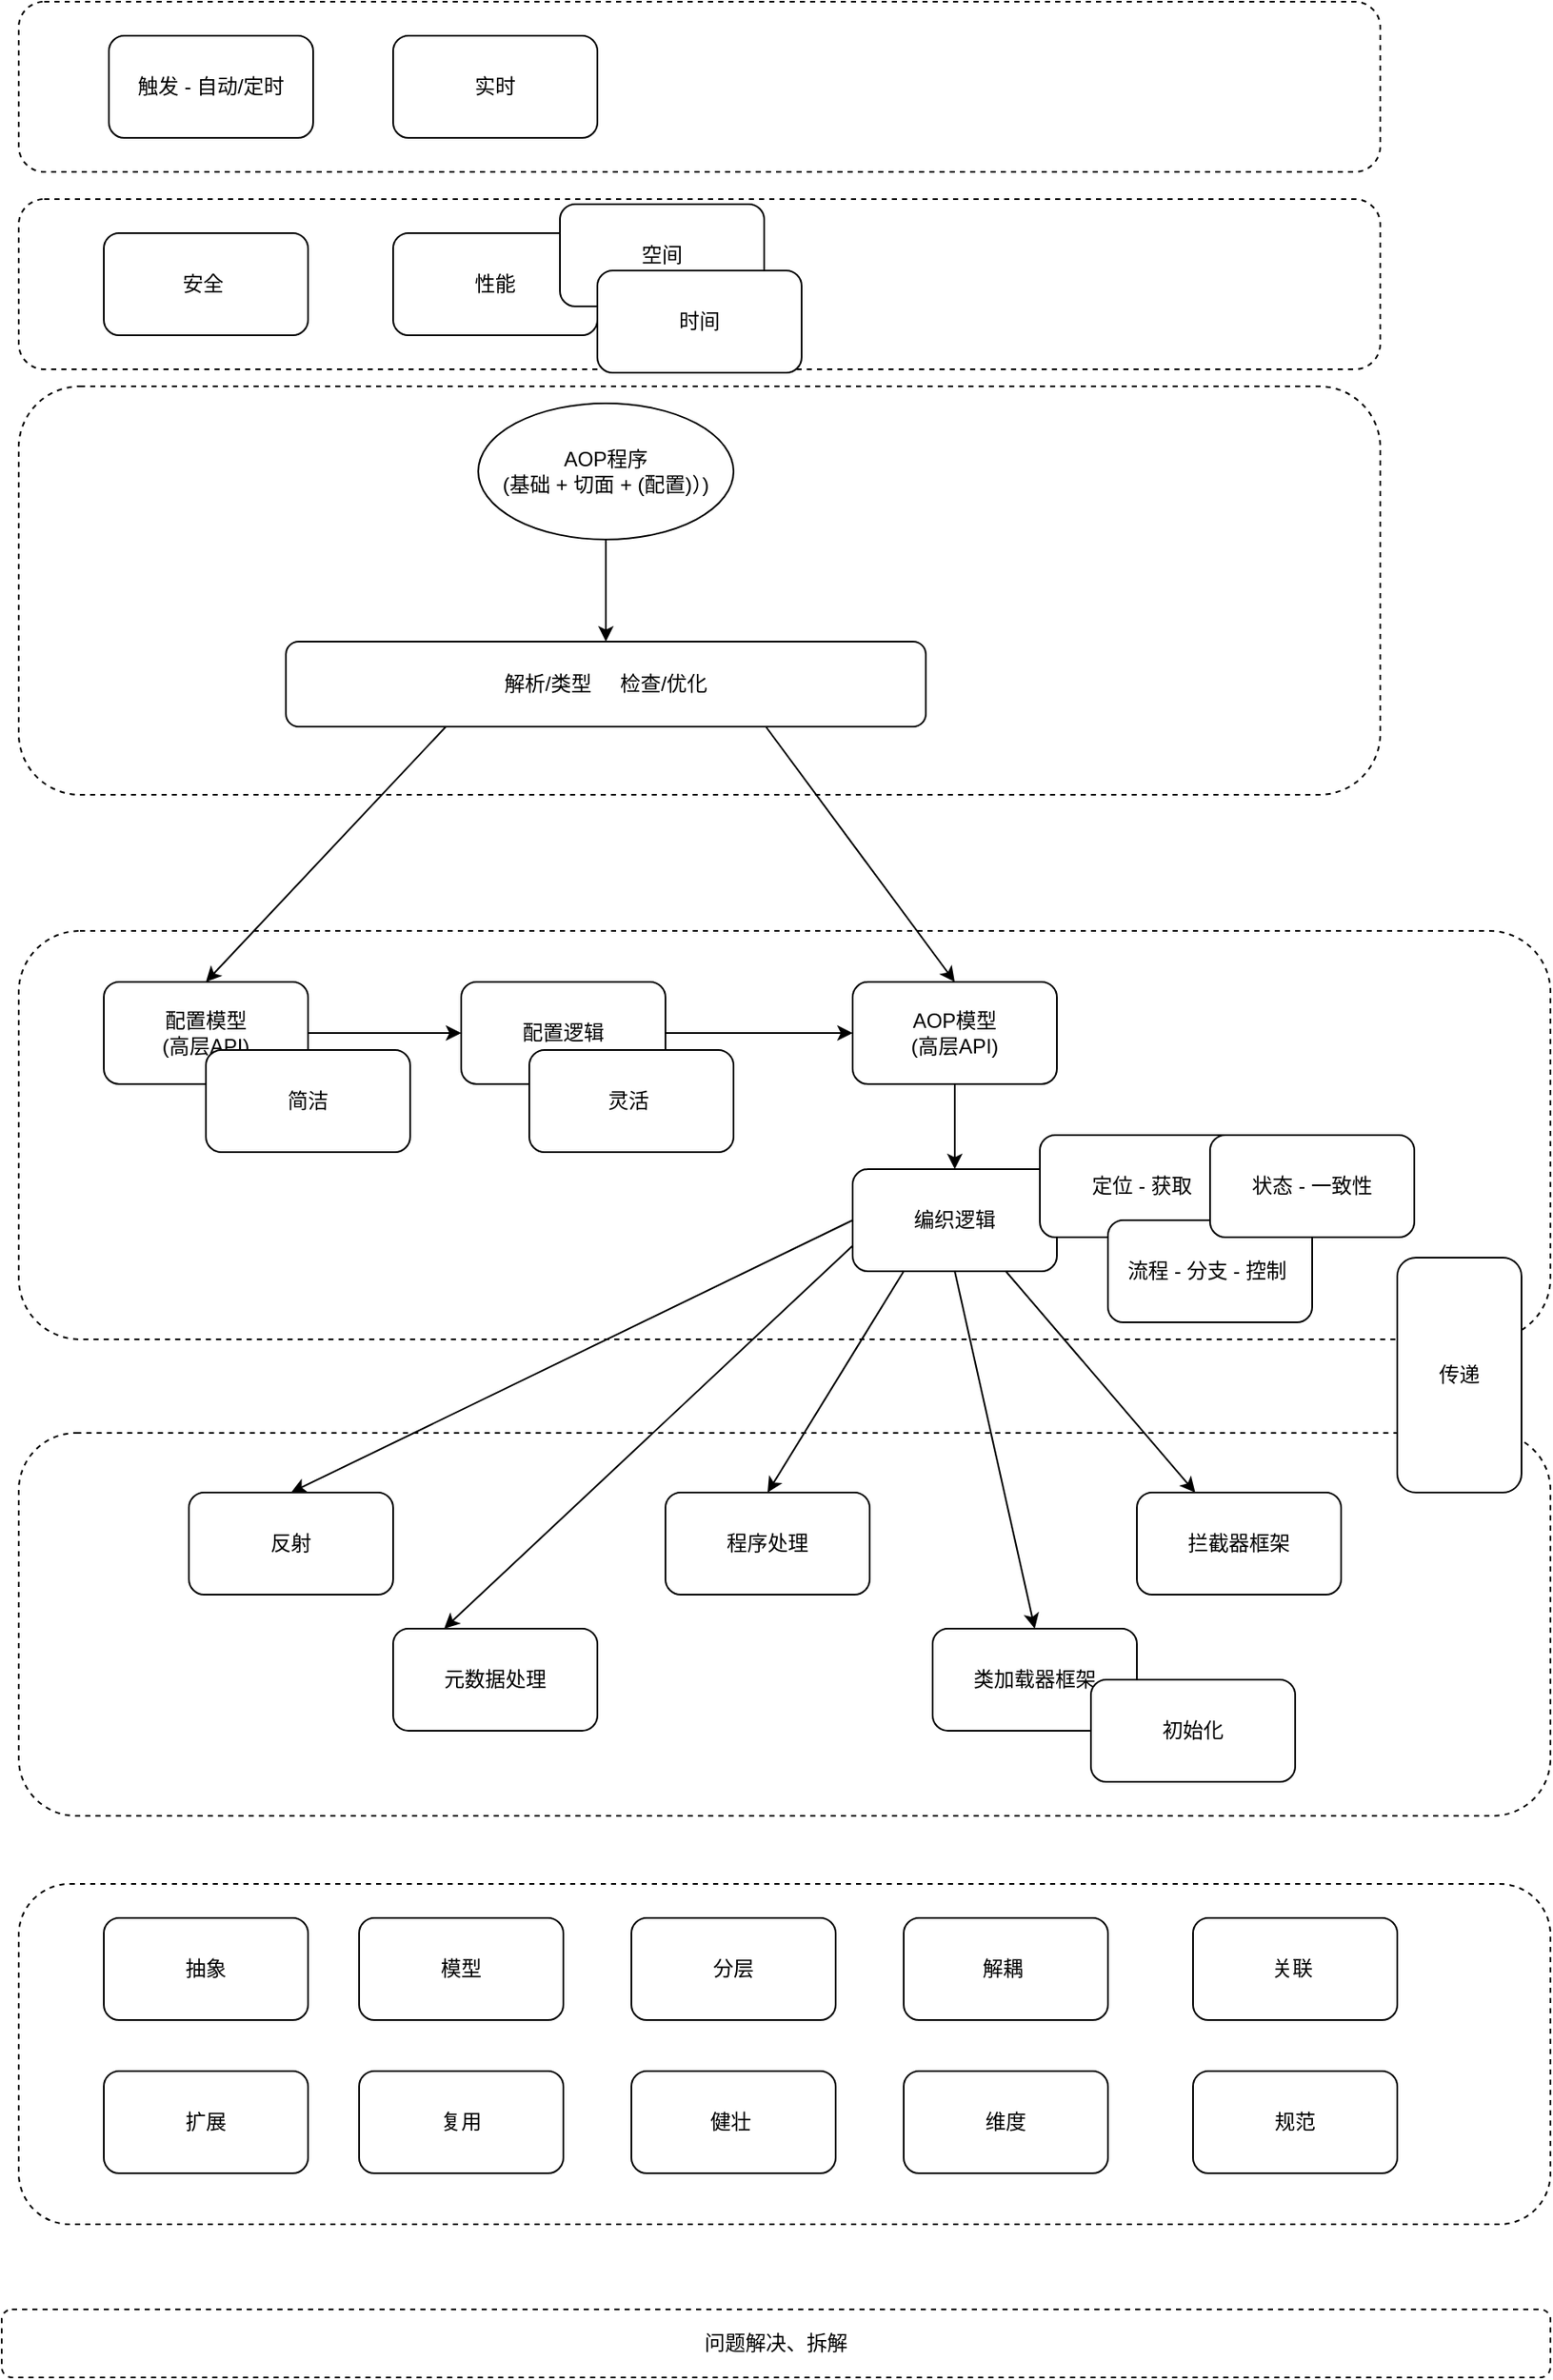 <mxfile version="20.4.1" type="github">
  <diagram id="dLJF8hu0CTlLtpmpikTK" name="第 1 页">
    <mxGraphModel dx="1701" dy="1679" grid="0" gridSize="10" guides="1" tooltips="1" connect="1" arrows="1" fold="1" page="0" pageScale="1" pageWidth="400000" pageHeight="300000" background="none" math="0" shadow="0">
      <root>
        <object label="" id="0">
          <mxCell />
        </object>
        <mxCell id="1" parent="0" />
        <mxCell id="nBRENO93UHK_5qLg-1Hb-14" value="" style="rounded=1;whiteSpace=wrap;html=1;dashed=1;" parent="1" vertex="1">
          <mxGeometry x="50" y="-230" width="800" height="240" as="geometry" />
        </mxCell>
        <mxCell id="nBRENO93UHK_5qLg-1Hb-13" value="" style="rounded=1;whiteSpace=wrap;html=1;dashed=1;" parent="1" vertex="1">
          <mxGeometry x="50" y="90" width="900" height="240" as="geometry" />
        </mxCell>
        <mxCell id="nBRENO93UHK_5qLg-1Hb-12" value="" style="rounded=1;whiteSpace=wrap;html=1;dashed=1;" parent="1" vertex="1">
          <mxGeometry x="50" y="385" width="900" height="225" as="geometry" />
        </mxCell>
        <mxCell id="nBRENO93UHK_5qLg-1Hb-1" value="反射" style="rounded=1;whiteSpace=wrap;html=1;" parent="1" vertex="1">
          <mxGeometry x="150" y="420" width="120" height="60" as="geometry" />
        </mxCell>
        <mxCell id="nBRENO93UHK_5qLg-1Hb-2" value="元数据处理" style="rounded=1;whiteSpace=wrap;html=1;" parent="1" vertex="1">
          <mxGeometry x="270" y="500" width="120" height="60" as="geometry" />
        </mxCell>
        <mxCell id="nBRENO93UHK_5qLg-1Hb-3" value="程序处理" style="rounded=1;whiteSpace=wrap;html=1;" parent="1" vertex="1">
          <mxGeometry x="430" y="420" width="120" height="60" as="geometry" />
        </mxCell>
        <mxCell id="nBRENO93UHK_5qLg-1Hb-4" value="拦截器框架" style="rounded=1;whiteSpace=wrap;html=1;" parent="1" vertex="1">
          <mxGeometry x="707" y="420" width="120" height="60" as="geometry" />
        </mxCell>
        <mxCell id="nBRENO93UHK_5qLg-1Hb-5" value="类加载器框架" style="rounded=1;whiteSpace=wrap;html=1;" parent="1" vertex="1">
          <mxGeometry x="587" y="500" width="120" height="60" as="geometry" />
        </mxCell>
        <mxCell id="nBRENO93UHK_5qLg-1Hb-23" style="edgeStyle=none;rounded=0;orthogonalLoop=1;jettySize=auto;html=1;exitX=0;exitY=0.5;exitDx=0;exitDy=0;entryX=0.5;entryY=0;entryDx=0;entryDy=0;" parent="1" source="nBRENO93UHK_5qLg-1Hb-6" target="nBRENO93UHK_5qLg-1Hb-1" edge="1">
          <mxGeometry relative="1" as="geometry" />
        </mxCell>
        <mxCell id="nBRENO93UHK_5qLg-1Hb-24" style="edgeStyle=none;rounded=0;orthogonalLoop=1;jettySize=auto;html=1;exitX=0;exitY=0.75;exitDx=0;exitDy=0;entryX=0.25;entryY=0;entryDx=0;entryDy=0;" parent="1" source="nBRENO93UHK_5qLg-1Hb-6" target="nBRENO93UHK_5qLg-1Hb-2" edge="1">
          <mxGeometry relative="1" as="geometry" />
        </mxCell>
        <mxCell id="nBRENO93UHK_5qLg-1Hb-25" style="edgeStyle=none;rounded=0;orthogonalLoop=1;jettySize=auto;html=1;exitX=0.25;exitY=1;exitDx=0;exitDy=0;entryX=0.5;entryY=0;entryDx=0;entryDy=0;" parent="1" source="nBRENO93UHK_5qLg-1Hb-6" target="nBRENO93UHK_5qLg-1Hb-3" edge="1">
          <mxGeometry relative="1" as="geometry" />
        </mxCell>
        <mxCell id="nBRENO93UHK_5qLg-1Hb-26" style="edgeStyle=none;rounded=0;orthogonalLoop=1;jettySize=auto;html=1;exitX=0.5;exitY=1;exitDx=0;exitDy=0;entryX=0.5;entryY=0;entryDx=0;entryDy=0;" parent="1" source="nBRENO93UHK_5qLg-1Hb-6" target="nBRENO93UHK_5qLg-1Hb-5" edge="1">
          <mxGeometry relative="1" as="geometry" />
        </mxCell>
        <mxCell id="nBRENO93UHK_5qLg-1Hb-27" style="edgeStyle=none;rounded=0;orthogonalLoop=1;jettySize=auto;html=1;exitX=0.75;exitY=1;exitDx=0;exitDy=0;" parent="1" source="nBRENO93UHK_5qLg-1Hb-6" target="nBRENO93UHK_5qLg-1Hb-4" edge="1">
          <mxGeometry relative="1" as="geometry" />
        </mxCell>
        <mxCell id="nBRENO93UHK_5qLg-1Hb-6" value="编织逻辑" style="rounded=1;whiteSpace=wrap;html=1;" parent="1" vertex="1">
          <mxGeometry x="540" y="230" width="120" height="60" as="geometry" />
        </mxCell>
        <mxCell id="nBRENO93UHK_5qLg-1Hb-22" style="edgeStyle=none;rounded=0;orthogonalLoop=1;jettySize=auto;html=1;exitX=0.5;exitY=1;exitDx=0;exitDy=0;" parent="1" source="nBRENO93UHK_5qLg-1Hb-7" target="nBRENO93UHK_5qLg-1Hb-6" edge="1">
          <mxGeometry relative="1" as="geometry" />
        </mxCell>
        <mxCell id="nBRENO93UHK_5qLg-1Hb-7" value="AOP模型&lt;br&gt;(高层API)" style="rounded=1;whiteSpace=wrap;html=1;" parent="1" vertex="1">
          <mxGeometry x="540" y="120" width="120" height="60" as="geometry" />
        </mxCell>
        <mxCell id="nBRENO93UHK_5qLg-1Hb-21" style="edgeStyle=none;rounded=0;orthogonalLoop=1;jettySize=auto;html=1;exitX=1;exitY=0.5;exitDx=0;exitDy=0;" parent="1" source="nBRENO93UHK_5qLg-1Hb-8" target="nBRENO93UHK_5qLg-1Hb-7" edge="1">
          <mxGeometry relative="1" as="geometry" />
        </mxCell>
        <mxCell id="nBRENO93UHK_5qLg-1Hb-8" value="配置逻辑" style="rounded=1;whiteSpace=wrap;html=1;" parent="1" vertex="1">
          <mxGeometry x="310" y="120" width="120" height="60" as="geometry" />
        </mxCell>
        <mxCell id="nBRENO93UHK_5qLg-1Hb-20" style="edgeStyle=none;rounded=0;orthogonalLoop=1;jettySize=auto;html=1;exitX=1;exitY=0.5;exitDx=0;exitDy=0;" parent="1" source="nBRENO93UHK_5qLg-1Hb-9" target="nBRENO93UHK_5qLg-1Hb-8" edge="1">
          <mxGeometry relative="1" as="geometry" />
        </mxCell>
        <mxCell id="nBRENO93UHK_5qLg-1Hb-9" value="配置模型&lt;br&gt;(高层API)" style="rounded=1;whiteSpace=wrap;html=1;" parent="1" vertex="1">
          <mxGeometry x="100" y="120" width="120" height="60" as="geometry" />
        </mxCell>
        <mxCell id="nBRENO93UHK_5qLg-1Hb-18" style="edgeStyle=none;rounded=0;orthogonalLoop=1;jettySize=auto;html=1;exitX=0.25;exitY=1;exitDx=0;exitDy=0;entryX=0.5;entryY=0;entryDx=0;entryDy=0;" parent="1" source="nBRENO93UHK_5qLg-1Hb-10" target="nBRENO93UHK_5qLg-1Hb-9" edge="1">
          <mxGeometry relative="1" as="geometry" />
        </mxCell>
        <mxCell id="nBRENO93UHK_5qLg-1Hb-19" style="edgeStyle=none;rounded=0;orthogonalLoop=1;jettySize=auto;html=1;exitX=0.75;exitY=1;exitDx=0;exitDy=0;entryX=0.5;entryY=0;entryDx=0;entryDy=0;" parent="1" source="nBRENO93UHK_5qLg-1Hb-10" target="nBRENO93UHK_5qLg-1Hb-7" edge="1">
          <mxGeometry relative="1" as="geometry" />
        </mxCell>
        <mxCell id="nBRENO93UHK_5qLg-1Hb-10" value="解析/类型&amp;nbsp; &amp;nbsp; &amp;nbsp;检查/优化" style="rounded=1;whiteSpace=wrap;html=1;" parent="1" vertex="1">
          <mxGeometry x="207" y="-80" width="376" height="50" as="geometry" />
        </mxCell>
        <mxCell id="nBRENO93UHK_5qLg-1Hb-15" style="edgeStyle=orthogonalEdgeStyle;rounded=0;orthogonalLoop=1;jettySize=auto;html=1;exitX=0.5;exitY=1;exitDx=0;exitDy=0;" parent="1" source="nBRENO93UHK_5qLg-1Hb-11" target="nBRENO93UHK_5qLg-1Hb-10" edge="1">
          <mxGeometry relative="1" as="geometry" />
        </mxCell>
        <mxCell id="nBRENO93UHK_5qLg-1Hb-11" value="AOP程序&lt;br&gt;(基础 + 切面 + (配置)）)" style="ellipse;whiteSpace=wrap;html=1;" parent="1" vertex="1">
          <mxGeometry x="320" y="-220" width="150" height="80" as="geometry" />
        </mxCell>
        <mxCell id="D3Y1E2DAPZv4rV_gOEr5-1" value="问题解决、拆解" style="rounded=1;whiteSpace=wrap;html=1;dashed=1;" vertex="1" parent="1">
          <mxGeometry x="40" y="900" width="910" height="40" as="geometry" />
        </mxCell>
        <mxCell id="D3Y1E2DAPZv4rV_gOEr5-2" value="" style="rounded=1;whiteSpace=wrap;html=1;dashed=1;" vertex="1" parent="1">
          <mxGeometry x="50" y="650" width="900" height="200" as="geometry" />
        </mxCell>
        <mxCell id="D3Y1E2DAPZv4rV_gOEr5-3" value="抽象" style="rounded=1;whiteSpace=wrap;html=1;" vertex="1" parent="1">
          <mxGeometry x="100" y="670" width="120" height="60" as="geometry" />
        </mxCell>
        <mxCell id="D3Y1E2DAPZv4rV_gOEr5-4" value="模型" style="rounded=1;whiteSpace=wrap;html=1;" vertex="1" parent="1">
          <mxGeometry x="250" y="670" width="120" height="60" as="geometry" />
        </mxCell>
        <mxCell id="D3Y1E2DAPZv4rV_gOEr5-5" value="初始化" style="rounded=1;whiteSpace=wrap;html=1;" vertex="1" parent="1">
          <mxGeometry x="680" y="530" width="120" height="60" as="geometry" />
        </mxCell>
        <mxCell id="D3Y1E2DAPZv4rV_gOEr5-6" value="分层" style="rounded=1;whiteSpace=wrap;html=1;" vertex="1" parent="1">
          <mxGeometry x="410" y="670" width="120" height="60" as="geometry" />
        </mxCell>
        <mxCell id="D3Y1E2DAPZv4rV_gOEr5-8" value="定位 - 获取" style="rounded=1;whiteSpace=wrap;html=1;" vertex="1" parent="1">
          <mxGeometry x="650" y="210" width="120" height="60" as="geometry" />
        </mxCell>
        <mxCell id="D3Y1E2DAPZv4rV_gOEr5-9" value="流程 - 分支 - 控制&amp;nbsp;" style="rounded=1;whiteSpace=wrap;html=1;" vertex="1" parent="1">
          <mxGeometry x="690" y="260" width="120" height="60" as="geometry" />
        </mxCell>
        <mxCell id="D3Y1E2DAPZv4rV_gOEr5-10" value="状态 - 一致性" style="rounded=1;whiteSpace=wrap;html=1;" vertex="1" parent="1">
          <mxGeometry x="750" y="210" width="120" height="60" as="geometry" />
        </mxCell>
        <mxCell id="D3Y1E2DAPZv4rV_gOEr5-11" value="解耦&amp;nbsp;" style="rounded=1;whiteSpace=wrap;html=1;" vertex="1" parent="1">
          <mxGeometry x="570" y="670" width="120" height="60" as="geometry" />
        </mxCell>
        <mxCell id="D3Y1E2DAPZv4rV_gOEr5-12" value="" style="rounded=1;whiteSpace=wrap;html=1;dashed=1;" vertex="1" parent="1">
          <mxGeometry x="50" y="-456" width="800" height="100" as="geometry" />
        </mxCell>
        <mxCell id="D3Y1E2DAPZv4rV_gOEr5-13" value="触发 - 自动/定时&lt;br&gt;" style="rounded=1;whiteSpace=wrap;html=1;" vertex="1" parent="1">
          <mxGeometry x="103" y="-436" width="120" height="60" as="geometry" />
        </mxCell>
        <mxCell id="D3Y1E2DAPZv4rV_gOEr5-14" value="关联&amp;nbsp;" style="rounded=1;whiteSpace=wrap;html=1;" vertex="1" parent="1">
          <mxGeometry x="740" y="670" width="120" height="60" as="geometry" />
        </mxCell>
        <mxCell id="D3Y1E2DAPZv4rV_gOEr5-15" value="" style="rounded=1;whiteSpace=wrap;html=1;dashed=1;" vertex="1" parent="1">
          <mxGeometry x="50" y="-340" width="800" height="100" as="geometry" />
        </mxCell>
        <mxCell id="D3Y1E2DAPZv4rV_gOEr5-16" value="安全&amp;nbsp;" style="rounded=1;whiteSpace=wrap;html=1;" vertex="1" parent="1">
          <mxGeometry x="100" y="-320" width="120" height="60" as="geometry" />
        </mxCell>
        <mxCell id="D3Y1E2DAPZv4rV_gOEr5-19" value="性能" style="rounded=1;whiteSpace=wrap;html=1;" vertex="1" parent="1">
          <mxGeometry x="270" y="-320" width="120" height="60" as="geometry" />
        </mxCell>
        <mxCell id="D3Y1E2DAPZv4rV_gOEr5-20" value="实时" style="rounded=1;whiteSpace=wrap;html=1;" vertex="1" parent="1">
          <mxGeometry x="270" y="-436" width="120" height="60" as="geometry" />
        </mxCell>
        <mxCell id="D3Y1E2DAPZv4rV_gOEr5-21" value="扩展" style="rounded=1;whiteSpace=wrap;html=1;" vertex="1" parent="1">
          <mxGeometry x="100" y="760" width="120" height="60" as="geometry" />
        </mxCell>
        <mxCell id="D3Y1E2DAPZv4rV_gOEr5-22" value="复用" style="rounded=1;whiteSpace=wrap;html=1;" vertex="1" parent="1">
          <mxGeometry x="250" y="760" width="120" height="60" as="geometry" />
        </mxCell>
        <mxCell id="D3Y1E2DAPZv4rV_gOEr5-23" value="健壮&amp;nbsp;" style="rounded=1;whiteSpace=wrap;html=1;" vertex="1" parent="1">
          <mxGeometry x="410" y="760" width="120" height="60" as="geometry" />
        </mxCell>
        <mxCell id="D3Y1E2DAPZv4rV_gOEr5-24" value="维度" style="rounded=1;whiteSpace=wrap;html=1;" vertex="1" parent="1">
          <mxGeometry x="570" y="760" width="120" height="60" as="geometry" />
        </mxCell>
        <mxCell id="D3Y1E2DAPZv4rV_gOEr5-25" value="灵活&amp;nbsp;" style="rounded=1;whiteSpace=wrap;html=1;" vertex="1" parent="1">
          <mxGeometry x="350" y="160" width="120" height="60" as="geometry" />
        </mxCell>
        <mxCell id="D3Y1E2DAPZv4rV_gOEr5-27" value="简洁" style="rounded=1;whiteSpace=wrap;html=1;" vertex="1" parent="1">
          <mxGeometry x="160" y="160" width="120" height="60" as="geometry" />
        </mxCell>
        <mxCell id="D3Y1E2DAPZv4rV_gOEr5-28" value="规范" style="rounded=1;whiteSpace=wrap;html=1;" vertex="1" parent="1">
          <mxGeometry x="740" y="760" width="120" height="60" as="geometry" />
        </mxCell>
        <mxCell id="D3Y1E2DAPZv4rV_gOEr5-29" value="空间" style="rounded=1;whiteSpace=wrap;html=1;" vertex="1" parent="1">
          <mxGeometry x="368" y="-337" width="120" height="60" as="geometry" />
        </mxCell>
        <mxCell id="D3Y1E2DAPZv4rV_gOEr5-30" value="时间" style="rounded=1;whiteSpace=wrap;html=1;" vertex="1" parent="1">
          <mxGeometry x="390" y="-298" width="120" height="60" as="geometry" />
        </mxCell>
        <mxCell id="D3Y1E2DAPZv4rV_gOEr5-31" value="传递" style="rounded=1;whiteSpace=wrap;html=1;" vertex="1" parent="1">
          <mxGeometry x="860" y="282" width="73" height="138" as="geometry" />
        </mxCell>
      </root>
    </mxGraphModel>
  </diagram>
</mxfile>
